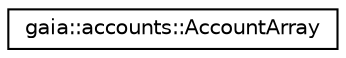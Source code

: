 digraph G
{
  edge [fontname="Helvetica",fontsize="10",labelfontname="Helvetica",labelfontsize="10"];
  node [fontname="Helvetica",fontsize="10",shape=record];
  rankdir=LR;
  Node1 [label="gaia::accounts::AccountArray",height=0.2,width=0.4,color="black", fillcolor="white", style="filled",URL="$d8/d7e/classgaia_1_1accounts_1_1_account_array.html"];
}
